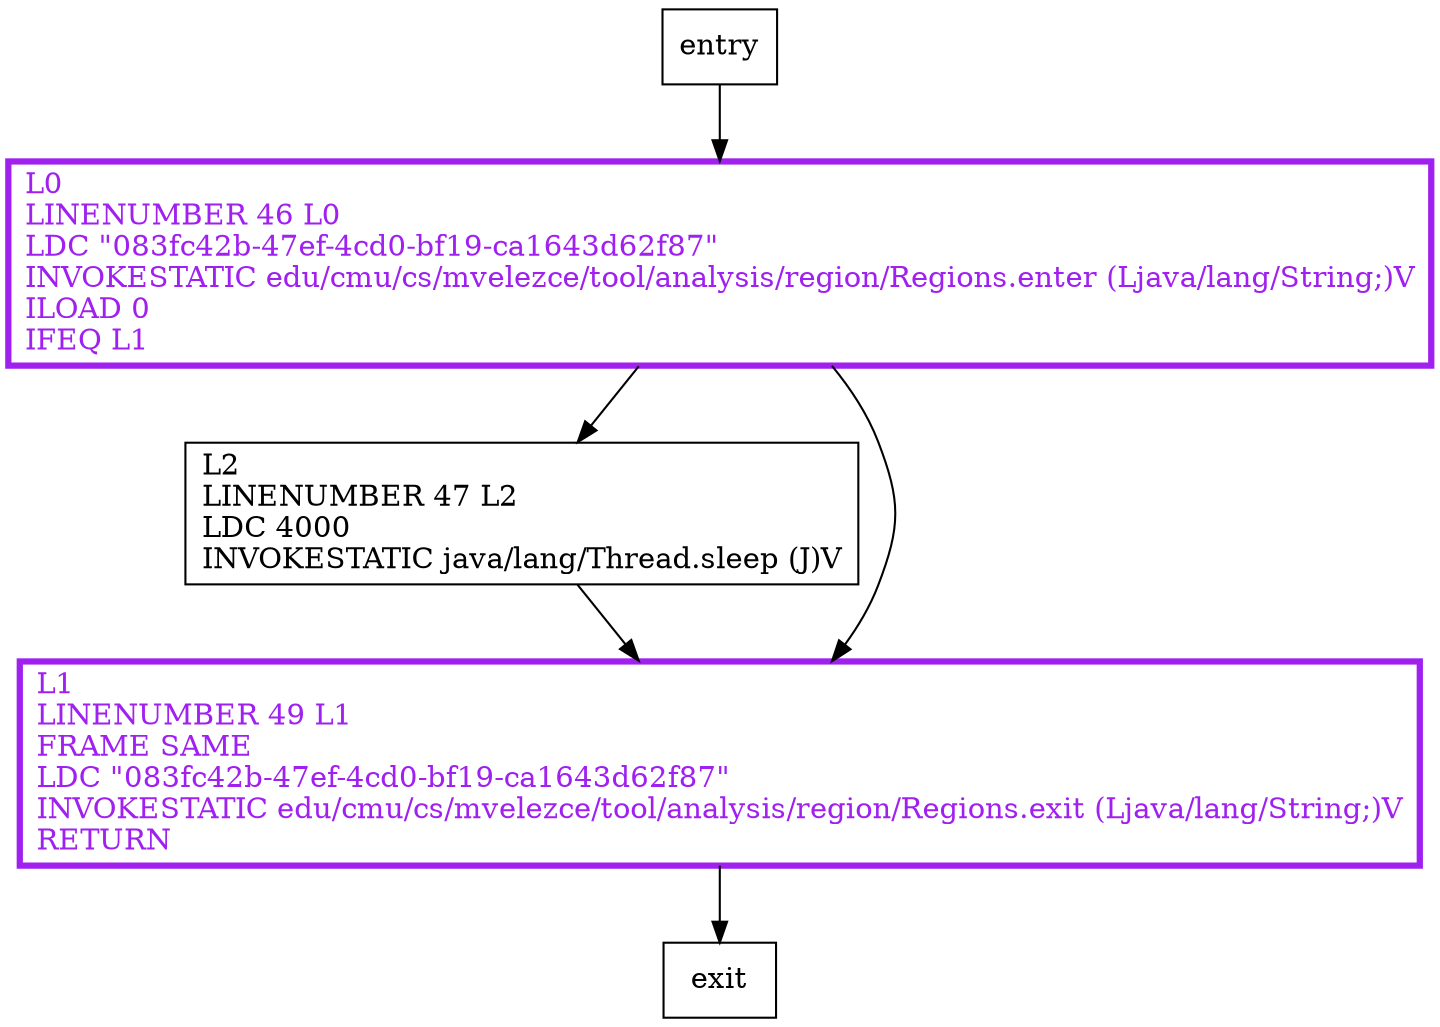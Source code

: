 digraph moo {
node [shape=record];
235532726 [label="L0\lLINENUMBER 46 L0\lLDC \"083fc42b-47ef-4cd0-bf19-ca1643d62f87\"\lINVOKESTATIC edu/cmu/cs/mvelezce/tool/analysis/region/Regions.enter (Ljava/lang/String;)V\lILOAD 0\lIFEQ L1\l"];
296954388 [label="L2\lLINENUMBER 47 L2\lLDC 4000\lINVOKESTATIC java/lang/Thread.sleep (J)V\l"];
1434151479 [label="L1\lLINENUMBER 49 L1\lFRAME SAME\lLDC \"083fc42b-47ef-4cd0-bf19-ca1643d62f87\"\lINVOKESTATIC edu/cmu/cs/mvelezce/tool/analysis/region/Regions.exit (Ljava/lang/String;)V\lRETURN\l"];
entry;
exit;
entry -> 235532726;
235532726 -> 296954388;
235532726 -> 1434151479;
296954388 -> 1434151479;
1434151479 -> exit;
235532726[fontcolor="purple", penwidth=3, color="purple"];
1434151479[fontcolor="purple", penwidth=3, color="purple"];
}
